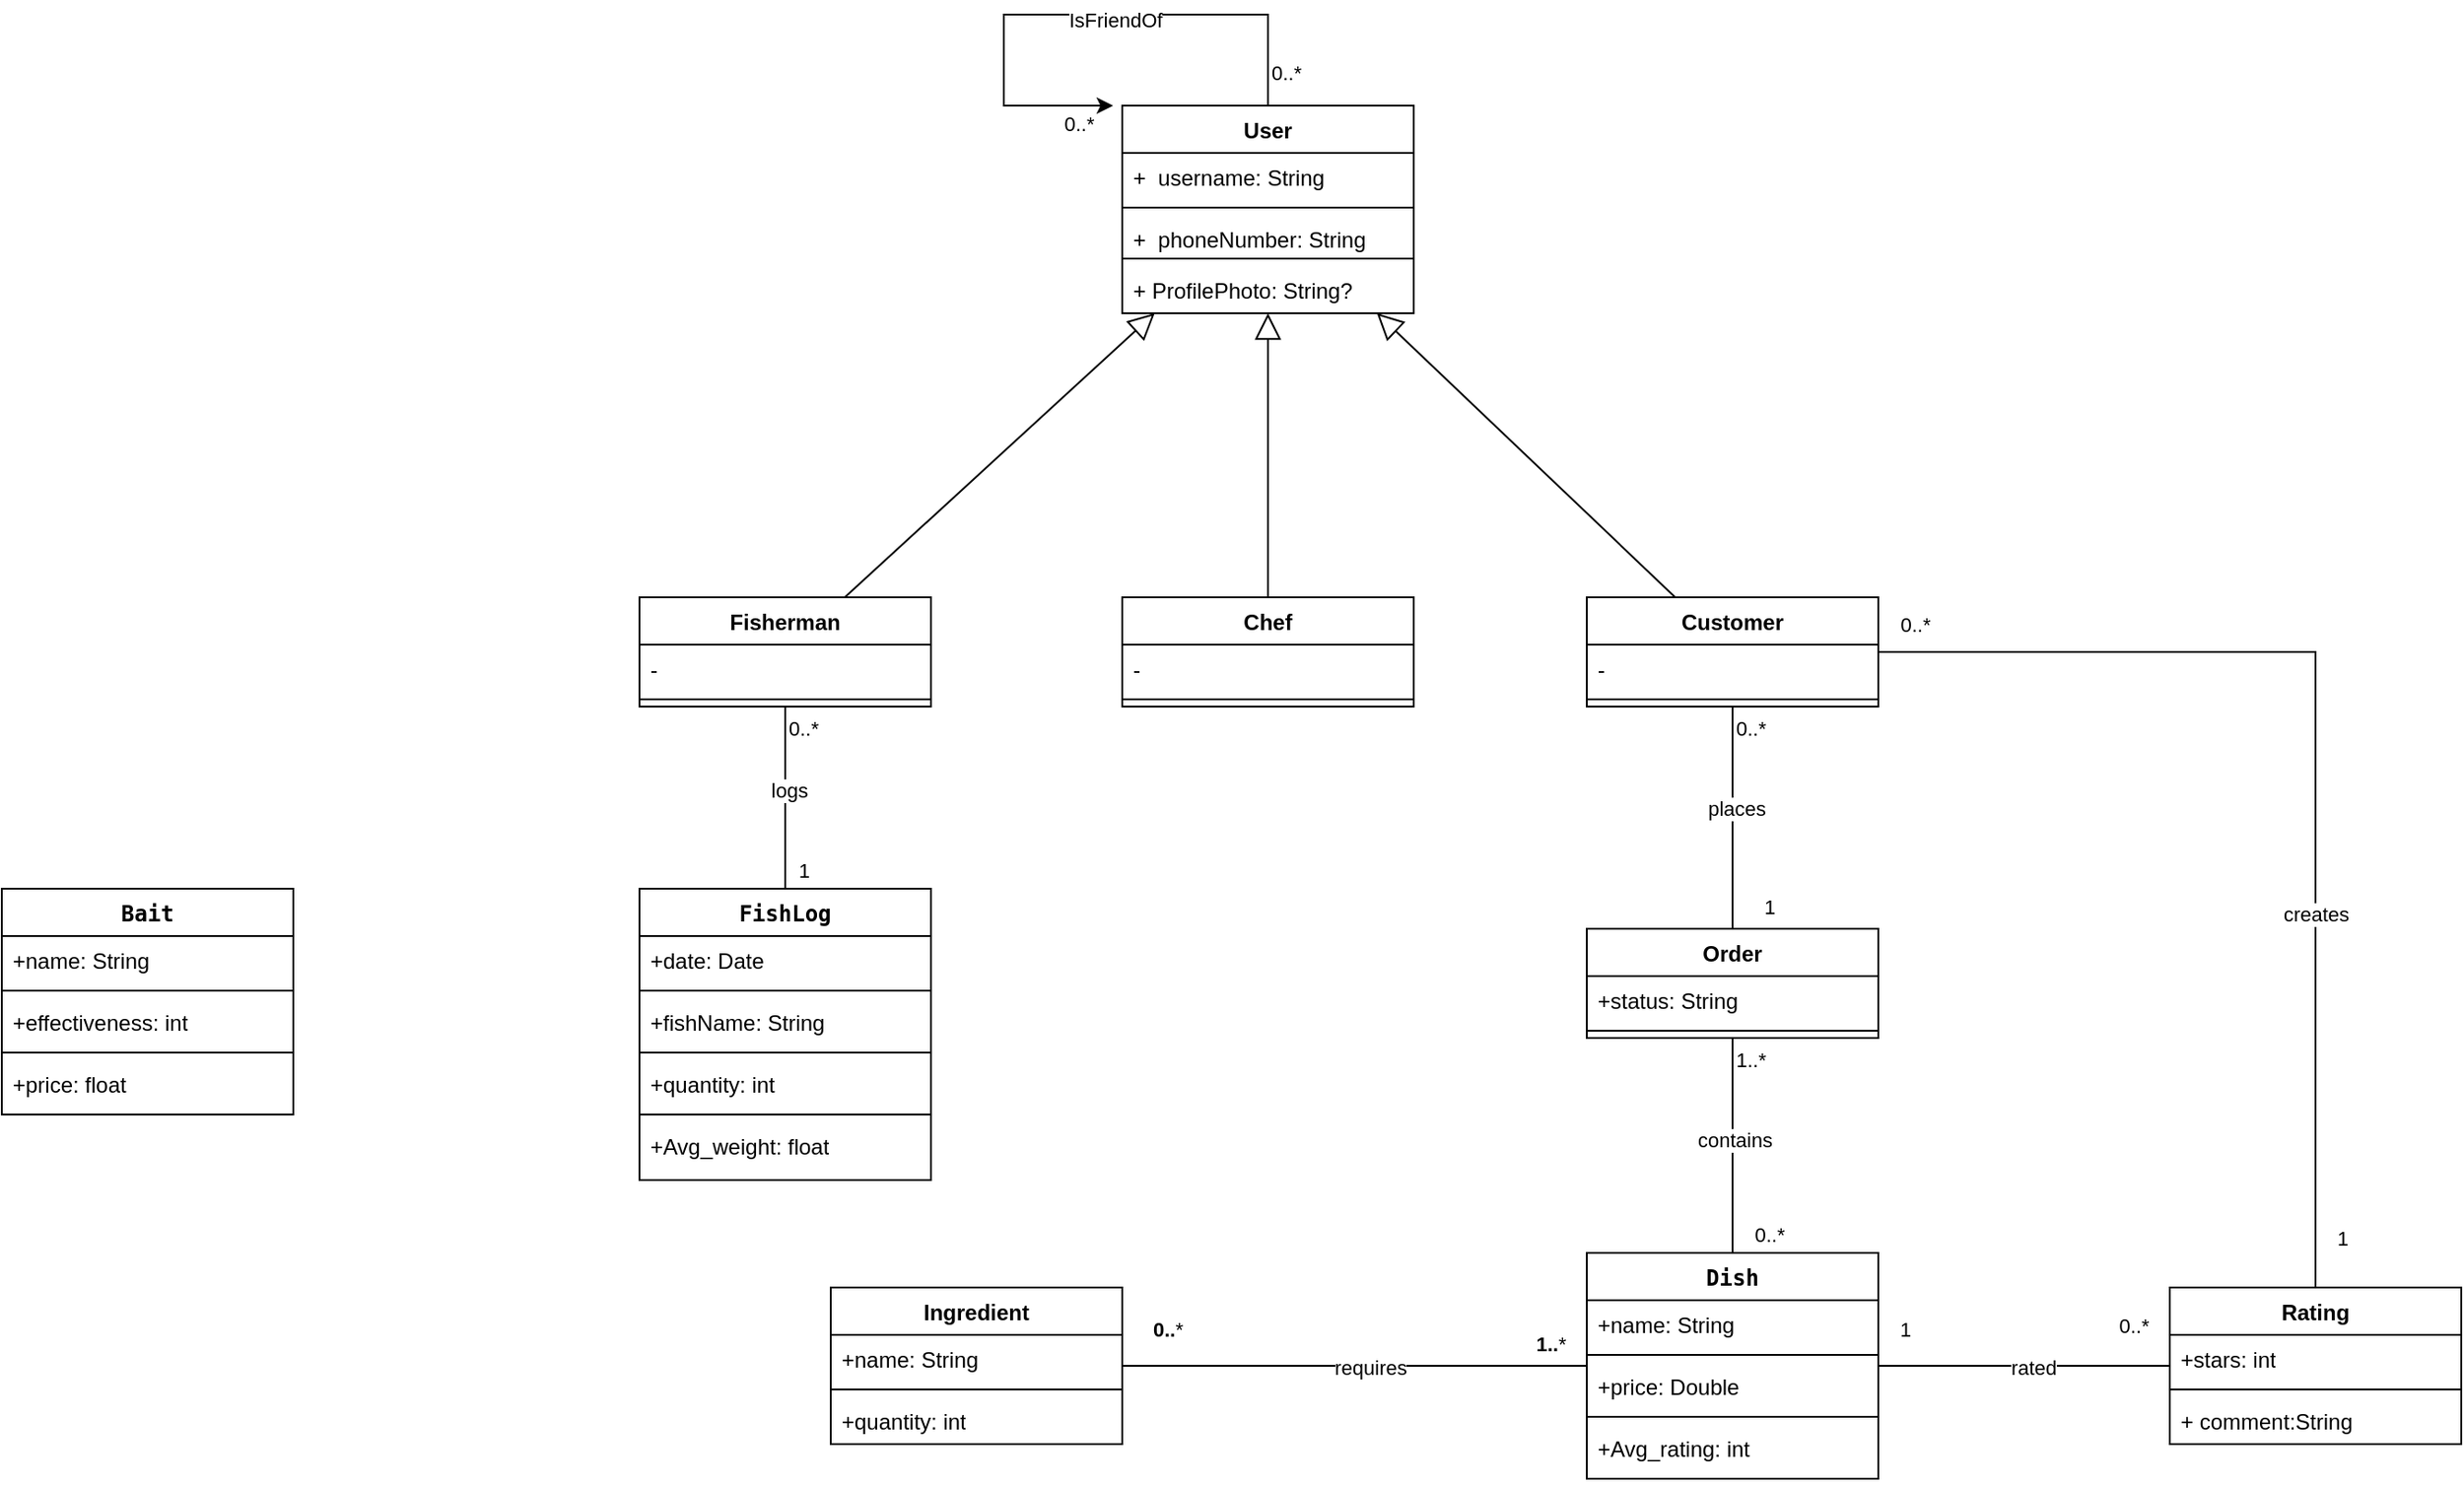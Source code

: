 <mxfile version="26.2.4">
  <diagram name="Page-1" id="zoeYekz6GFlpzUWuYWPO">
    <mxGraphModel dx="2635" dy="2039" grid="1" gridSize="10" guides="1" tooltips="1" connect="1" arrows="1" fold="1" page="1" pageScale="1" pageWidth="850" pageHeight="1100" math="0" shadow="0">
      <root>
        <mxCell id="0" />
        <mxCell id="1" parent="0" />
        <mxCell id="qRT6veAJQNbSLLfvExSd-1" value="User" style="swimlane;fontStyle=1;align=center;verticalAlign=top;childLayout=stackLayout;horizontal=1;startSize=26;horizontalStack=0;resizeParent=1;resizeParentMax=0;resizeLast=0;collapsible=1;marginBottom=0;whiteSpace=wrap;html=1;" vertex="1" parent="1">
          <mxGeometry x="345" y="50" width="160" height="114" as="geometry" />
        </mxCell>
        <mxCell id="qRT6veAJQNbSLLfvExSd-2" value="+&amp;nbsp; username: String" style="text;strokeColor=none;fillColor=none;align=left;verticalAlign=top;spacingLeft=4;spacingRight=4;overflow=hidden;rotatable=0;points=[[0,0.5],[1,0.5]];portConstraint=eastwest;whiteSpace=wrap;html=1;" vertex="1" parent="qRT6veAJQNbSLLfvExSd-1">
          <mxGeometry y="26" width="160" height="26" as="geometry" />
        </mxCell>
        <mxCell id="qRT6veAJQNbSLLfvExSd-3" value="" style="line;strokeWidth=1;fillColor=none;align=left;verticalAlign=middle;spacingTop=-1;spacingLeft=3;spacingRight=3;rotatable=0;labelPosition=right;points=[];portConstraint=eastwest;strokeColor=inherit;" vertex="1" parent="qRT6veAJQNbSLLfvExSd-1">
          <mxGeometry y="52" width="160" height="8" as="geometry" />
        </mxCell>
        <mxCell id="qRT6veAJQNbSLLfvExSd-4" value="+&amp;nbsp; phoneNumber: String" style="text;strokeColor=none;fillColor=none;align=left;verticalAlign=top;spacingLeft=4;spacingRight=4;overflow=hidden;rotatable=0;points=[[0,0.5],[1,0.5]];portConstraint=eastwest;whiteSpace=wrap;html=1;" vertex="1" parent="qRT6veAJQNbSLLfvExSd-1">
          <mxGeometry y="60" width="160" height="20" as="geometry" />
        </mxCell>
        <mxCell id="qRT6veAJQNbSLLfvExSd-122" value="" style="line;strokeWidth=1;fillColor=none;align=left;verticalAlign=middle;spacingTop=-1;spacingLeft=3;spacingRight=3;rotatable=0;labelPosition=right;points=[];portConstraint=eastwest;strokeColor=inherit;" vertex="1" parent="qRT6veAJQNbSLLfvExSd-1">
          <mxGeometry y="80" width="160" height="8" as="geometry" />
        </mxCell>
        <mxCell id="qRT6veAJQNbSLLfvExSd-123" value="+ ProfilePhoto: String?" style="text;strokeColor=none;fillColor=none;align=left;verticalAlign=top;spacingLeft=4;spacingRight=4;overflow=hidden;rotatable=0;points=[[0,0.5],[1,0.5]];portConstraint=eastwest;whiteSpace=wrap;html=1;" vertex="1" parent="qRT6veAJQNbSLLfvExSd-1">
          <mxGeometry y="88" width="160" height="26" as="geometry" />
        </mxCell>
        <mxCell id="qRT6veAJQNbSLLfvExSd-5" value="Customer" style="swimlane;fontStyle=1;align=center;verticalAlign=top;childLayout=stackLayout;horizontal=1;startSize=26;horizontalStack=0;resizeParent=1;resizeParentMax=0;resizeLast=0;collapsible=1;marginBottom=0;whiteSpace=wrap;html=1;" vertex="1" parent="1">
          <mxGeometry x="600" y="320" width="160" height="60" as="geometry" />
        </mxCell>
        <mxCell id="qRT6veAJQNbSLLfvExSd-6" value="-" style="text;strokeColor=none;fillColor=none;align=left;verticalAlign=top;spacingLeft=4;spacingRight=4;overflow=hidden;rotatable=0;points=[[0,0.5],[1,0.5]];portConstraint=eastwest;whiteSpace=wrap;html=1;" vertex="1" parent="qRT6veAJQNbSLLfvExSd-5">
          <mxGeometry y="26" width="160" height="26" as="geometry" />
        </mxCell>
        <mxCell id="qRT6veAJQNbSLLfvExSd-7" value="" style="line;strokeWidth=1;fillColor=none;align=left;verticalAlign=middle;spacingTop=-1;spacingLeft=3;spacingRight=3;rotatable=0;labelPosition=right;points=[];portConstraint=eastwest;strokeColor=inherit;" vertex="1" parent="qRT6veAJQNbSLLfvExSd-5">
          <mxGeometry y="52" width="160" height="8" as="geometry" />
        </mxCell>
        <mxCell id="qRT6veAJQNbSLLfvExSd-9" value="Chef" style="swimlane;fontStyle=1;align=center;verticalAlign=top;childLayout=stackLayout;horizontal=1;startSize=26;horizontalStack=0;resizeParent=1;resizeParentMax=0;resizeLast=0;collapsible=1;marginBottom=0;whiteSpace=wrap;html=1;" vertex="1" parent="1">
          <mxGeometry x="345" y="320" width="160" height="60" as="geometry" />
        </mxCell>
        <mxCell id="qRT6veAJQNbSLLfvExSd-10" value="-" style="text;strokeColor=none;fillColor=none;align=left;verticalAlign=top;spacingLeft=4;spacingRight=4;overflow=hidden;rotatable=0;points=[[0,0.5],[1,0.5]];portConstraint=eastwest;whiteSpace=wrap;html=1;" vertex="1" parent="qRT6veAJQNbSLLfvExSd-9">
          <mxGeometry y="26" width="160" height="26" as="geometry" />
        </mxCell>
        <mxCell id="qRT6veAJQNbSLLfvExSd-11" value="" style="line;strokeWidth=1;fillColor=none;align=left;verticalAlign=middle;spacingTop=-1;spacingLeft=3;spacingRight=3;rotatable=0;labelPosition=right;points=[];portConstraint=eastwest;strokeColor=inherit;" vertex="1" parent="qRT6veAJQNbSLLfvExSd-9">
          <mxGeometry y="52" width="160" height="8" as="geometry" />
        </mxCell>
        <mxCell id="qRT6veAJQNbSLLfvExSd-13" value="Fisherman" style="swimlane;fontStyle=1;align=center;verticalAlign=top;childLayout=stackLayout;horizontal=1;startSize=26;horizontalStack=0;resizeParent=1;resizeParentMax=0;resizeLast=0;collapsible=1;marginBottom=0;whiteSpace=wrap;html=1;" vertex="1" parent="1">
          <mxGeometry x="80" y="320" width="160" height="60" as="geometry" />
        </mxCell>
        <mxCell id="qRT6veAJQNbSLLfvExSd-14" value="-" style="text;strokeColor=none;fillColor=none;align=left;verticalAlign=top;spacingLeft=4;spacingRight=4;overflow=hidden;rotatable=0;points=[[0,0.5],[1,0.5]];portConstraint=eastwest;whiteSpace=wrap;html=1;" vertex="1" parent="qRT6veAJQNbSLLfvExSd-13">
          <mxGeometry y="26" width="160" height="26" as="geometry" />
        </mxCell>
        <mxCell id="qRT6veAJQNbSLLfvExSd-15" value="" style="line;strokeWidth=1;fillColor=none;align=left;verticalAlign=middle;spacingTop=-1;spacingLeft=3;spacingRight=3;rotatable=0;labelPosition=right;points=[];portConstraint=eastwest;strokeColor=inherit;" vertex="1" parent="qRT6veAJQNbSLLfvExSd-13">
          <mxGeometry y="52" width="160" height="8" as="geometry" />
        </mxCell>
        <mxCell id="qRT6veAJQNbSLLfvExSd-19" value="" style="edgeStyle=none;html=1;endSize=12;endArrow=block;endFill=0;rounded=0;" edge="1" parent="1" source="qRT6veAJQNbSLLfvExSd-13" target="qRT6veAJQNbSLLfvExSd-1">
          <mxGeometry width="160" relative="1" as="geometry">
            <mxPoint x="350" y="190" as="sourcePoint" />
            <mxPoint x="510" y="190" as="targetPoint" />
          </mxGeometry>
        </mxCell>
        <mxCell id="qRT6veAJQNbSLLfvExSd-20" value="" style="edgeStyle=none;html=1;endSize=12;endArrow=block;endFill=0;rounded=0;" edge="1" parent="1" source="qRT6veAJQNbSLLfvExSd-9" target="qRT6veAJQNbSLLfvExSd-1">
          <mxGeometry width="160" relative="1" as="geometry">
            <mxPoint x="170" y="330" as="sourcePoint" />
            <mxPoint x="170" y="146" as="targetPoint" />
          </mxGeometry>
        </mxCell>
        <mxCell id="qRT6veAJQNbSLLfvExSd-22" value="" style="edgeStyle=none;html=1;endSize=12;endArrow=block;endFill=0;rounded=0;" edge="1" parent="1" source="qRT6veAJQNbSLLfvExSd-5" target="qRT6veAJQNbSLLfvExSd-1">
          <mxGeometry width="160" relative="1" as="geometry">
            <mxPoint x="393" y="330" as="sourcePoint" />
            <mxPoint x="212" y="146" as="targetPoint" />
          </mxGeometry>
        </mxCell>
        <mxCell id="qRT6veAJQNbSLLfvExSd-23" value="Order" style="swimlane;fontStyle=1;align=center;verticalAlign=top;childLayout=stackLayout;horizontal=1;startSize=26;horizontalStack=0;resizeParent=1;resizeParentMax=0;resizeLast=0;collapsible=1;marginBottom=0;whiteSpace=wrap;html=1;" vertex="1" parent="1">
          <mxGeometry x="600" y="502" width="160" height="60" as="geometry" />
        </mxCell>
        <mxCell id="qRT6veAJQNbSLLfvExSd-24" value="+status: String" style="text;strokeColor=none;fillColor=none;align=left;verticalAlign=top;spacingLeft=4;spacingRight=4;overflow=hidden;rotatable=0;points=[[0,0.5],[1,0.5]];portConstraint=eastwest;whiteSpace=wrap;html=1;" vertex="1" parent="qRT6veAJQNbSLLfvExSd-23">
          <mxGeometry y="26" width="160" height="26" as="geometry" />
        </mxCell>
        <mxCell id="qRT6veAJQNbSLLfvExSd-25" value="" style="line;strokeWidth=1;fillColor=none;align=left;verticalAlign=middle;spacingTop=-1;spacingLeft=3;spacingRight=3;rotatable=0;labelPosition=right;points=[];portConstraint=eastwest;strokeColor=inherit;" vertex="1" parent="qRT6veAJQNbSLLfvExSd-23">
          <mxGeometry y="52" width="160" height="8" as="geometry" />
        </mxCell>
        <mxCell id="qRT6veAJQNbSLLfvExSd-27" value="&lt;code data-end=&quot;1324&quot; data-start=&quot;1318&quot;&gt;Dish&lt;/code&gt;" style="swimlane;fontStyle=1;align=center;verticalAlign=top;childLayout=stackLayout;horizontal=1;startSize=26;horizontalStack=0;resizeParent=1;resizeParentMax=0;resizeLast=0;collapsible=1;marginBottom=0;whiteSpace=wrap;html=1;" vertex="1" parent="1">
          <mxGeometry x="600" y="680" width="160" height="124" as="geometry" />
        </mxCell>
        <mxCell id="qRT6veAJQNbSLLfvExSd-28" value="+name: String" style="text;strokeColor=none;fillColor=none;align=left;verticalAlign=top;spacingLeft=4;spacingRight=4;overflow=hidden;rotatable=0;points=[[0,0.5],[1,0.5]];portConstraint=eastwest;whiteSpace=wrap;html=1;" vertex="1" parent="qRT6veAJQNbSLLfvExSd-27">
          <mxGeometry y="26" width="160" height="26" as="geometry" />
        </mxCell>
        <mxCell id="qRT6veAJQNbSLLfvExSd-29" value="" style="line;strokeWidth=1;fillColor=none;align=left;verticalAlign=middle;spacingTop=-1;spacingLeft=3;spacingRight=3;rotatable=0;labelPosition=right;points=[];portConstraint=eastwest;strokeColor=inherit;" vertex="1" parent="qRT6veAJQNbSLLfvExSd-27">
          <mxGeometry y="52" width="160" height="8" as="geometry" />
        </mxCell>
        <mxCell id="qRT6veAJQNbSLLfvExSd-30" value="+price: Double" style="text;strokeColor=none;fillColor=none;align=left;verticalAlign=top;spacingLeft=4;spacingRight=4;overflow=hidden;rotatable=0;points=[[0,0.5],[1,0.5]];portConstraint=eastwest;whiteSpace=wrap;html=1;" vertex="1" parent="qRT6veAJQNbSLLfvExSd-27">
          <mxGeometry y="60" width="160" height="26" as="geometry" />
        </mxCell>
        <mxCell id="qRT6veAJQNbSLLfvExSd-34" value="" style="line;strokeWidth=1;fillColor=none;align=left;verticalAlign=middle;spacingTop=-1;spacingLeft=3;spacingRight=3;rotatable=0;labelPosition=right;points=[];portConstraint=eastwest;strokeColor=inherit;" vertex="1" parent="qRT6veAJQNbSLLfvExSd-27">
          <mxGeometry y="86" width="160" height="8" as="geometry" />
        </mxCell>
        <mxCell id="qRT6veAJQNbSLLfvExSd-32" value="+Avg_rating: int" style="text;strokeColor=none;fillColor=none;align=left;verticalAlign=top;spacingLeft=4;spacingRight=4;overflow=hidden;rotatable=0;points=[[0,0.5],[1,0.5]];portConstraint=eastwest;whiteSpace=wrap;html=1;" vertex="1" parent="qRT6veAJQNbSLLfvExSd-27">
          <mxGeometry y="94" width="160" height="30" as="geometry" />
        </mxCell>
        <mxCell id="qRT6veAJQNbSLLfvExSd-48" value="" style="endArrow=none;html=1;rounded=0;startFill=0;" edge="1" parent="1" source="qRT6veAJQNbSLLfvExSd-5" target="qRT6veAJQNbSLLfvExSd-23">
          <mxGeometry relative="1" as="geometry">
            <mxPoint x="350" y="570" as="sourcePoint" />
            <mxPoint x="510" y="570" as="targetPoint" />
          </mxGeometry>
        </mxCell>
        <mxCell id="qRT6veAJQNbSLLfvExSd-49" value="1" style="edgeLabel;resizable=0;html=1;;align=center;verticalAlign=middle;" connectable="0" vertex="1" parent="qRT6veAJQNbSLLfvExSd-48">
          <mxGeometry relative="1" as="geometry">
            <mxPoint x="20" y="49" as="offset" />
          </mxGeometry>
        </mxCell>
        <mxCell id="qRT6veAJQNbSLLfvExSd-50" value="0..*" style="edgeLabel;resizable=0;html=1;;align=left;verticalAlign=bottom;" connectable="0" vertex="1" parent="qRT6veAJQNbSLLfvExSd-48">
          <mxGeometry x="-1" relative="1" as="geometry">
            <mxPoint y="20" as="offset" />
          </mxGeometry>
        </mxCell>
        <mxCell id="qRT6veAJQNbSLLfvExSd-67" value="places" style="edgeLabel;html=1;align=center;verticalAlign=middle;resizable=0;points=[];" vertex="1" connectable="0" parent="qRT6veAJQNbSLLfvExSd-48">
          <mxGeometry x="-0.087" y="2" relative="1" as="geometry">
            <mxPoint as="offset" />
          </mxGeometry>
        </mxCell>
        <mxCell id="qRT6veAJQNbSLLfvExSd-51" value="" style="endArrow=none;html=1;rounded=0;startFill=0;" edge="1" parent="1" source="qRT6veAJQNbSLLfvExSd-23" target="qRT6veAJQNbSLLfvExSd-27">
          <mxGeometry relative="1" as="geometry">
            <mxPoint x="520" y="580" as="sourcePoint" />
            <mxPoint x="520" y="702" as="targetPoint" />
          </mxGeometry>
        </mxCell>
        <mxCell id="qRT6veAJQNbSLLfvExSd-52" value="&lt;span style=&quot;text-align: left;&quot;&gt;0..*&lt;/span&gt;" style="edgeLabel;resizable=0;html=1;;align=center;verticalAlign=middle;" connectable="0" vertex="1" parent="qRT6veAJQNbSLLfvExSd-51">
          <mxGeometry relative="1" as="geometry">
            <mxPoint x="20" y="49" as="offset" />
          </mxGeometry>
        </mxCell>
        <mxCell id="qRT6veAJQNbSLLfvExSd-53" value="1..*" style="edgeLabel;resizable=0;html=1;;align=left;verticalAlign=bottom;" connectable="0" vertex="1" parent="qRT6veAJQNbSLLfvExSd-51">
          <mxGeometry x="-1" relative="1" as="geometry">
            <mxPoint y="20" as="offset" />
          </mxGeometry>
        </mxCell>
        <mxCell id="qRT6veAJQNbSLLfvExSd-68" value="contains" style="edgeLabel;html=1;align=center;verticalAlign=middle;resizable=0;points=[];" vertex="1" connectable="0" parent="qRT6veAJQNbSLLfvExSd-51">
          <mxGeometry x="-0.062" y="1" relative="1" as="geometry">
            <mxPoint as="offset" />
          </mxGeometry>
        </mxCell>
        <mxCell id="qRT6veAJQNbSLLfvExSd-54" value="" style="endArrow=classic;html=1;rounded=0;exitX=0.5;exitY=0;exitDx=0;exitDy=0;" edge="1" parent="1" source="qRT6veAJQNbSLLfvExSd-1">
          <mxGeometry relative="1" as="geometry">
            <mxPoint x="430" y="-60" as="sourcePoint" />
            <mxPoint x="340" y="50" as="targetPoint" />
            <Array as="points">
              <mxPoint x="425" />
              <mxPoint x="280" />
              <mxPoint x="280" y="50" />
            </Array>
          </mxGeometry>
        </mxCell>
        <mxCell id="qRT6veAJQNbSLLfvExSd-55" value="0..*" style="edgeLabel;resizable=0;html=1;;align=center;verticalAlign=middle;" connectable="0" vertex="1" parent="qRT6veAJQNbSLLfvExSd-54">
          <mxGeometry relative="1" as="geometry">
            <mxPoint x="-2" y="60" as="offset" />
          </mxGeometry>
        </mxCell>
        <mxCell id="qRT6veAJQNbSLLfvExSd-56" value="0..*" style="edgeLabel;resizable=0;html=1;;align=left;verticalAlign=bottom;" connectable="0" vertex="1" parent="qRT6veAJQNbSLLfvExSd-54">
          <mxGeometry x="-1" relative="1" as="geometry">
            <mxPoint y="-10" as="offset" />
          </mxGeometry>
        </mxCell>
        <mxCell id="qRT6veAJQNbSLLfvExSd-57" value="IsFriendOf" style="edgeLabel;html=1;align=center;verticalAlign=middle;resizable=0;points=[];" vertex="1" connectable="0" parent="qRT6veAJQNbSLLfvExSd-54">
          <mxGeometry x="-0.121" y="3" relative="1" as="geometry">
            <mxPoint as="offset" />
          </mxGeometry>
        </mxCell>
        <mxCell id="qRT6veAJQNbSLLfvExSd-58" value="Rating" style="swimlane;fontStyle=1;align=center;verticalAlign=top;childLayout=stackLayout;horizontal=1;startSize=26;horizontalStack=0;resizeParent=1;resizeParentMax=0;resizeLast=0;collapsible=1;marginBottom=0;whiteSpace=wrap;html=1;" vertex="1" parent="1">
          <mxGeometry x="920" y="699" width="160" height="86" as="geometry" />
        </mxCell>
        <mxCell id="qRT6veAJQNbSLLfvExSd-59" value="+stars: int" style="text;strokeColor=none;fillColor=none;align=left;verticalAlign=top;spacingLeft=4;spacingRight=4;overflow=hidden;rotatable=0;points=[[0,0.5],[1,0.5]];portConstraint=eastwest;whiteSpace=wrap;html=1;" vertex="1" parent="qRT6veAJQNbSLLfvExSd-58">
          <mxGeometry y="26" width="160" height="26" as="geometry" />
        </mxCell>
        <mxCell id="qRT6veAJQNbSLLfvExSd-60" value="" style="line;strokeWidth=1;fillColor=none;align=left;verticalAlign=middle;spacingTop=-1;spacingLeft=3;spacingRight=3;rotatable=0;labelPosition=right;points=[];portConstraint=eastwest;strokeColor=inherit;" vertex="1" parent="qRT6veAJQNbSLLfvExSd-58">
          <mxGeometry y="52" width="160" height="8" as="geometry" />
        </mxCell>
        <mxCell id="qRT6veAJQNbSLLfvExSd-61" value="+ comment:String&lt;div&gt;&lt;br&gt;&lt;/div&gt;" style="text;strokeColor=none;fillColor=none;align=left;verticalAlign=top;spacingLeft=4;spacingRight=4;overflow=hidden;rotatable=0;points=[[0,0.5],[1,0.5]];portConstraint=eastwest;whiteSpace=wrap;html=1;" vertex="1" parent="qRT6veAJQNbSLLfvExSd-58">
          <mxGeometry y="60" width="160" height="26" as="geometry" />
        </mxCell>
        <mxCell id="qRT6veAJQNbSLLfvExSd-73" value="r" style="endArrow=none;html=1;rounded=0;startFill=0;" edge="1" parent="1" source="qRT6veAJQNbSLLfvExSd-58" target="qRT6veAJQNbSLLfvExSd-27">
          <mxGeometry relative="1" as="geometry">
            <mxPoint x="220" y="770" as="sourcePoint" />
            <mxPoint x="220" y="876" as="targetPoint" />
          </mxGeometry>
        </mxCell>
        <mxCell id="qRT6veAJQNbSLLfvExSd-74" value="&lt;span style=&quot;text-align: left;&quot;&gt;0..*&lt;/span&gt;" style="edgeLabel;resizable=0;html=1;;align=center;verticalAlign=middle;" connectable="0" vertex="1" parent="qRT6veAJQNbSLLfvExSd-73">
          <mxGeometry relative="1" as="geometry">
            <mxPoint x="60" y="-22" as="offset" />
          </mxGeometry>
        </mxCell>
        <mxCell id="qRT6veAJQNbSLLfvExSd-75" value="1" style="edgeLabel;resizable=0;html=1;;align=left;verticalAlign=bottom;" connectable="0" vertex="1" parent="qRT6veAJQNbSLLfvExSd-73">
          <mxGeometry x="-1" relative="1" as="geometry">
            <mxPoint x="-150" y="-12" as="offset" />
          </mxGeometry>
        </mxCell>
        <mxCell id="qRT6veAJQNbSLLfvExSd-76" value="rated" style="edgeLabel;html=1;align=center;verticalAlign=middle;resizable=0;points=[];" vertex="1" connectable="0" parent="qRT6veAJQNbSLLfvExSd-73">
          <mxGeometry x="-0.062" y="1" relative="1" as="geometry">
            <mxPoint as="offset" />
          </mxGeometry>
        </mxCell>
        <mxCell id="qRT6veAJQNbSLLfvExSd-77" value="" style="endArrow=none;html=1;rounded=0;startFill=0;" edge="1" parent="1" source="qRT6veAJQNbSLLfvExSd-5" target="qRT6veAJQNbSLLfvExSd-58">
          <mxGeometry relative="1" as="geometry">
            <mxPoint x="820" y="620" as="sourcePoint" />
            <mxPoint x="820" y="726" as="targetPoint" />
            <Array as="points">
              <mxPoint x="840" y="350" />
              <mxPoint x="1000" y="350" />
            </Array>
            <mxPoint as="offset" />
          </mxGeometry>
        </mxCell>
        <mxCell id="qRT6veAJQNbSLLfvExSd-78" value="&lt;span style=&quot;text-align: left;&quot;&gt;0..*&lt;/span&gt;" style="edgeLabel;resizable=0;html=1;;align=center;verticalAlign=middle;" connectable="0" vertex="1" parent="qRT6veAJQNbSLLfvExSd-77">
          <mxGeometry relative="1" as="geometry">
            <mxPoint x="-220" y="-70" as="offset" />
          </mxGeometry>
        </mxCell>
        <mxCell id="qRT6veAJQNbSLLfvExSd-79" value="1" style="edgeLabel;resizable=0;html=1;;align=left;verticalAlign=bottom;" connectable="0" vertex="1" parent="qRT6veAJQNbSLLfvExSd-77">
          <mxGeometry x="-1" relative="1" as="geometry">
            <mxPoint x="250" y="330" as="offset" />
          </mxGeometry>
        </mxCell>
        <mxCell id="qRT6veAJQNbSLLfvExSd-80" value="creates" style="edgeLabel;html=1;align=center;verticalAlign=middle;resizable=0;points=[];" vertex="1" connectable="0" parent="qRT6veAJQNbSLLfvExSd-77">
          <mxGeometry x="-0.062" y="1" relative="1" as="geometry">
            <mxPoint x="-1" y="108" as="offset" />
          </mxGeometry>
        </mxCell>
        <mxCell id="qRT6veAJQNbSLLfvExSd-82" value="Ingredient" style="swimlane;fontStyle=1;align=center;verticalAlign=top;childLayout=stackLayout;horizontal=1;startSize=26;horizontalStack=0;resizeParent=1;resizeParentMax=0;resizeLast=0;collapsible=1;marginBottom=0;whiteSpace=wrap;html=1;" vertex="1" parent="1">
          <mxGeometry x="185" y="699" width="160" height="86" as="geometry" />
        </mxCell>
        <mxCell id="qRT6veAJQNbSLLfvExSd-83" value="+name: String&amp;nbsp;" style="text;strokeColor=none;fillColor=none;align=left;verticalAlign=top;spacingLeft=4;spacingRight=4;overflow=hidden;rotatable=0;points=[[0,0.5],[1,0.5]];portConstraint=eastwest;whiteSpace=wrap;html=1;" vertex="1" parent="qRT6veAJQNbSLLfvExSd-82">
          <mxGeometry y="26" width="160" height="26" as="geometry" />
        </mxCell>
        <mxCell id="qRT6veAJQNbSLLfvExSd-84" value="" style="line;strokeWidth=1;fillColor=none;align=left;verticalAlign=middle;spacingTop=-1;spacingLeft=3;spacingRight=3;rotatable=0;labelPosition=right;points=[];portConstraint=eastwest;strokeColor=inherit;" vertex="1" parent="qRT6veAJQNbSLLfvExSd-82">
          <mxGeometry y="52" width="160" height="8" as="geometry" />
        </mxCell>
        <mxCell id="qRT6veAJQNbSLLfvExSd-85" value="+quantity: int" style="text;strokeColor=none;fillColor=none;align=left;verticalAlign=top;spacingLeft=4;spacingRight=4;overflow=hidden;rotatable=0;points=[[0,0.5],[1,0.5]];portConstraint=eastwest;whiteSpace=wrap;html=1;" vertex="1" parent="qRT6veAJQNbSLLfvExSd-82">
          <mxGeometry y="60" width="160" height="26" as="geometry" />
        </mxCell>
        <mxCell id="qRT6veAJQNbSLLfvExSd-86" value="r" style="endArrow=none;html=1;rounded=0;startFill=0;" edge="1" parent="1" source="qRT6veAJQNbSLLfvExSd-27">
          <mxGeometry relative="1" as="geometry">
            <mxPoint x="540" y="730" as="sourcePoint" />
            <mxPoint x="345" y="742" as="targetPoint" />
          </mxGeometry>
        </mxCell>
        <mxCell id="qRT6veAJQNbSLLfvExSd-87" value="&lt;strong data-end=&quot;1454&quot; data-start=&quot;1447&quot;&gt;1..&lt;/strong&gt;*" style="edgeLabel;resizable=0;html=1;;align=center;verticalAlign=middle;" connectable="0" vertex="1" parent="qRT6veAJQNbSLLfvExSd-86">
          <mxGeometry relative="1" as="geometry">
            <mxPoint x="107" y="-12" as="offset" />
          </mxGeometry>
        </mxCell>
        <mxCell id="qRT6veAJQNbSLLfvExSd-88" value="&lt;strong data-end=&quot;1547&quot; data-start=&quot;1540&quot;&gt;0..&lt;/strong&gt;*" style="edgeLabel;resizable=0;html=1;;align=left;verticalAlign=bottom;" connectable="0" vertex="1" parent="qRT6veAJQNbSLLfvExSd-86">
          <mxGeometry x="-1" relative="1" as="geometry">
            <mxPoint x="-240" y="-12" as="offset" />
          </mxGeometry>
        </mxCell>
        <mxCell id="qRT6veAJQNbSLLfvExSd-89" value="requires" style="edgeLabel;html=1;align=center;verticalAlign=middle;resizable=0;points=[];" vertex="1" connectable="0" parent="qRT6veAJQNbSLLfvExSd-86">
          <mxGeometry x="-0.062" y="1" relative="1" as="geometry">
            <mxPoint as="offset" />
          </mxGeometry>
        </mxCell>
        <mxCell id="qRT6veAJQNbSLLfvExSd-94" value="&lt;code data-end=&quot;1324&quot; data-start=&quot;1318&quot;&gt;Bait&lt;/code&gt;" style="swimlane;fontStyle=1;align=center;verticalAlign=top;childLayout=stackLayout;horizontal=1;startSize=26;horizontalStack=0;resizeParent=1;resizeParentMax=0;resizeLast=0;collapsible=1;marginBottom=0;whiteSpace=wrap;html=1;" vertex="1" parent="1">
          <mxGeometry x="-270" y="480" width="160" height="124" as="geometry" />
        </mxCell>
        <mxCell id="qRT6veAJQNbSLLfvExSd-95" value="+name: String" style="text;strokeColor=none;fillColor=none;align=left;verticalAlign=top;spacingLeft=4;spacingRight=4;overflow=hidden;rotatable=0;points=[[0,0.5],[1,0.5]];portConstraint=eastwest;whiteSpace=wrap;html=1;" vertex="1" parent="qRT6veAJQNbSLLfvExSd-94">
          <mxGeometry y="26" width="160" height="26" as="geometry" />
        </mxCell>
        <mxCell id="qRT6veAJQNbSLLfvExSd-96" value="" style="line;strokeWidth=1;fillColor=none;align=left;verticalAlign=middle;spacingTop=-1;spacingLeft=3;spacingRight=3;rotatable=0;labelPosition=right;points=[];portConstraint=eastwest;strokeColor=inherit;" vertex="1" parent="qRT6veAJQNbSLLfvExSd-94">
          <mxGeometry y="52" width="160" height="8" as="geometry" />
        </mxCell>
        <mxCell id="qRT6veAJQNbSLLfvExSd-97" value="+effectiveness: int" style="text;strokeColor=none;fillColor=none;align=left;verticalAlign=top;spacingLeft=4;spacingRight=4;overflow=hidden;rotatable=0;points=[[0,0.5],[1,0.5]];portConstraint=eastwest;whiteSpace=wrap;html=1;" vertex="1" parent="qRT6veAJQNbSLLfvExSd-94">
          <mxGeometry y="60" width="160" height="26" as="geometry" />
        </mxCell>
        <mxCell id="qRT6veAJQNbSLLfvExSd-98" value="" style="line;strokeWidth=1;fillColor=none;align=left;verticalAlign=middle;spacingTop=-1;spacingLeft=3;spacingRight=3;rotatable=0;labelPosition=right;points=[];portConstraint=eastwest;strokeColor=inherit;" vertex="1" parent="qRT6veAJQNbSLLfvExSd-94">
          <mxGeometry y="86" width="160" height="8" as="geometry" />
        </mxCell>
        <mxCell id="qRT6veAJQNbSLLfvExSd-99" value="+price: float&amp;nbsp;" style="text;strokeColor=none;fillColor=none;align=left;verticalAlign=top;spacingLeft=4;spacingRight=4;overflow=hidden;rotatable=0;points=[[0,0.5],[1,0.5]];portConstraint=eastwest;whiteSpace=wrap;html=1;" vertex="1" parent="qRT6veAJQNbSLLfvExSd-94">
          <mxGeometry y="94" width="160" height="30" as="geometry" />
        </mxCell>
        <mxCell id="qRT6veAJQNbSLLfvExSd-100" value="&lt;code data-end=&quot;1324&quot; data-start=&quot;1318&quot;&gt;FishLog&lt;/code&gt;" style="swimlane;fontStyle=1;align=center;verticalAlign=top;childLayout=stackLayout;horizontal=1;startSize=26;horizontalStack=0;resizeParent=1;resizeParentMax=0;resizeLast=0;collapsible=1;marginBottom=0;whiteSpace=wrap;html=1;" vertex="1" parent="1">
          <mxGeometry x="80" y="480" width="160" height="160" as="geometry" />
        </mxCell>
        <mxCell id="qRT6veAJQNbSLLfvExSd-101" value="+date: Date&amp;nbsp;" style="text;strokeColor=none;fillColor=none;align=left;verticalAlign=top;spacingLeft=4;spacingRight=4;overflow=hidden;rotatable=0;points=[[0,0.5],[1,0.5]];portConstraint=eastwest;whiteSpace=wrap;html=1;" vertex="1" parent="qRT6veAJQNbSLLfvExSd-100">
          <mxGeometry y="26" width="160" height="26" as="geometry" />
        </mxCell>
        <mxCell id="qRT6veAJQNbSLLfvExSd-102" value="" style="line;strokeWidth=1;fillColor=none;align=left;verticalAlign=middle;spacingTop=-1;spacingLeft=3;spacingRight=3;rotatable=0;labelPosition=right;points=[];portConstraint=eastwest;strokeColor=inherit;" vertex="1" parent="qRT6veAJQNbSLLfvExSd-100">
          <mxGeometry y="52" width="160" height="8" as="geometry" />
        </mxCell>
        <mxCell id="qRT6veAJQNbSLLfvExSd-103" value="+fishName: String" style="text;strokeColor=none;fillColor=none;align=left;verticalAlign=top;spacingLeft=4;spacingRight=4;overflow=hidden;rotatable=0;points=[[0,0.5],[1,0.5]];portConstraint=eastwest;whiteSpace=wrap;html=1;" vertex="1" parent="qRT6veAJQNbSLLfvExSd-100">
          <mxGeometry y="60" width="160" height="26" as="geometry" />
        </mxCell>
        <mxCell id="qRT6veAJQNbSLLfvExSd-104" value="" style="line;strokeWidth=1;fillColor=none;align=left;verticalAlign=middle;spacingTop=-1;spacingLeft=3;spacingRight=3;rotatable=0;labelPosition=right;points=[];portConstraint=eastwest;strokeColor=inherit;" vertex="1" parent="qRT6veAJQNbSLLfvExSd-100">
          <mxGeometry y="86" width="160" height="8" as="geometry" />
        </mxCell>
        <mxCell id="qRT6veAJQNbSLLfvExSd-105" value="+quantity: int&amp;nbsp;&lt;div&gt;&lt;br&gt;&lt;/div&gt;&lt;div&gt;&lt;br&gt;&lt;/div&gt;" style="text;strokeColor=none;fillColor=none;align=left;verticalAlign=top;spacingLeft=4;spacingRight=4;overflow=hidden;rotatable=0;points=[[0,0.5],[1,0.5]];portConstraint=eastwest;whiteSpace=wrap;html=1;" vertex="1" parent="qRT6veAJQNbSLLfvExSd-100">
          <mxGeometry y="94" width="160" height="26" as="geometry" />
        </mxCell>
        <mxCell id="qRT6veAJQNbSLLfvExSd-120" value="" style="line;strokeWidth=1;fillColor=none;align=left;verticalAlign=middle;spacingTop=-1;spacingLeft=3;spacingRight=3;rotatable=0;labelPosition=right;points=[];portConstraint=eastwest;strokeColor=inherit;" vertex="1" parent="qRT6veAJQNbSLLfvExSd-100">
          <mxGeometry y="120" width="160" height="8" as="geometry" />
        </mxCell>
        <mxCell id="qRT6veAJQNbSLLfvExSd-121" value="+Avg_weight: float" style="text;strokeColor=none;fillColor=none;align=left;verticalAlign=top;spacingLeft=4;spacingRight=4;overflow=hidden;rotatable=0;points=[[0,0.5],[1,0.5]];portConstraint=eastwest;whiteSpace=wrap;html=1;" vertex="1" parent="qRT6veAJQNbSLLfvExSd-100">
          <mxGeometry y="128" width="160" height="32" as="geometry" />
        </mxCell>
        <mxCell id="qRT6veAJQNbSLLfvExSd-116" value="" style="endArrow=none;html=1;rounded=0;startFill=0;" edge="1" parent="1" source="qRT6veAJQNbSLLfvExSd-13" target="qRT6veAJQNbSLLfvExSd-100">
          <mxGeometry relative="1" as="geometry">
            <mxPoint x="320" y="400" as="sourcePoint" />
            <mxPoint x="320" y="522" as="targetPoint" />
          </mxGeometry>
        </mxCell>
        <mxCell id="qRT6veAJQNbSLLfvExSd-117" value="1" style="edgeLabel;resizable=0;html=1;;align=center;verticalAlign=middle;" connectable="0" vertex="1" parent="qRT6veAJQNbSLLfvExSd-116">
          <mxGeometry relative="1" as="geometry">
            <mxPoint x="10" y="40" as="offset" />
          </mxGeometry>
        </mxCell>
        <mxCell id="qRT6veAJQNbSLLfvExSd-118" value="0..*" style="edgeLabel;resizable=0;html=1;;align=left;verticalAlign=bottom;" connectable="0" vertex="1" parent="qRT6veAJQNbSLLfvExSd-116">
          <mxGeometry x="-1" relative="1" as="geometry">
            <mxPoint y="20" as="offset" />
          </mxGeometry>
        </mxCell>
        <mxCell id="qRT6veAJQNbSLLfvExSd-119" value="logs" style="edgeLabel;html=1;align=center;verticalAlign=middle;resizable=0;points=[];" vertex="1" connectable="0" parent="qRT6veAJQNbSLLfvExSd-116">
          <mxGeometry x="-0.087" y="2" relative="1" as="geometry">
            <mxPoint as="offset" />
          </mxGeometry>
        </mxCell>
      </root>
    </mxGraphModel>
  </diagram>
</mxfile>
